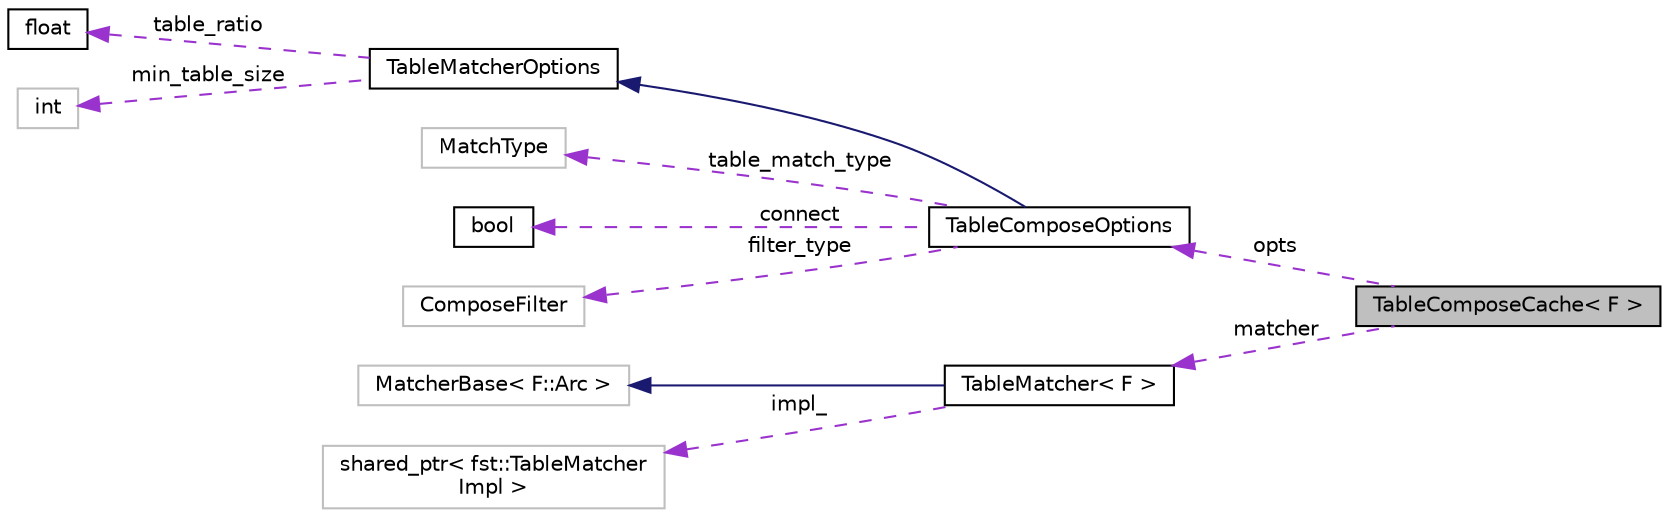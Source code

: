 digraph "TableComposeCache&lt; F &gt;"
{
  edge [fontname="Helvetica",fontsize="10",labelfontname="Helvetica",labelfontsize="10"];
  node [fontname="Helvetica",fontsize="10",shape=record];
  rankdir="LR";
  Node1 [label="TableComposeCache\< F \>",height=0.2,width=0.4,color="black", fillcolor="grey75", style="filled", fontcolor="black"];
  Node2 -> Node1 [dir="back",color="darkorchid3",fontsize="10",style="dashed",label=" opts" ,fontname="Helvetica"];
  Node2 [label="TableComposeOptions",height=0.2,width=0.4,color="black", fillcolor="white", style="filled",URL="$structfst_1_1TableComposeOptions.html"];
  Node3 -> Node2 [dir="back",color="midnightblue",fontsize="10",style="solid",fontname="Helvetica"];
  Node3 [label="TableMatcherOptions",height=0.2,width=0.4,color="black", fillcolor="white", style="filled",URL="$structfst_1_1TableMatcherOptions.html",tooltip="TableMatcher is a matcher specialized for the case where the output side of the left FST always has e..."];
  Node4 -> Node3 [dir="back",color="darkorchid3",fontsize="10",style="dashed",label=" table_ratio" ,fontname="Helvetica"];
  Node4 [label="float",height=0.2,width=0.4,color="black", fillcolor="white", style="filled",URL="$classfloat.html"];
  Node5 -> Node3 [dir="back",color="darkorchid3",fontsize="10",style="dashed",label=" min_table_size" ,fontname="Helvetica"];
  Node5 [label="int",height=0.2,width=0.4,color="grey75", fillcolor="white", style="filled"];
  Node6 -> Node2 [dir="back",color="darkorchid3",fontsize="10",style="dashed",label=" table_match_type" ,fontname="Helvetica"];
  Node6 [label="MatchType",height=0.2,width=0.4,color="grey75", fillcolor="white", style="filled"];
  Node7 -> Node2 [dir="back",color="darkorchid3",fontsize="10",style="dashed",label=" connect" ,fontname="Helvetica"];
  Node7 [label="bool",height=0.2,width=0.4,color="black", fillcolor="white", style="filled",URL="$classbool.html"];
  Node8 -> Node2 [dir="back",color="darkorchid3",fontsize="10",style="dashed",label=" filter_type" ,fontname="Helvetica"];
  Node8 [label="ComposeFilter",height=0.2,width=0.4,color="grey75", fillcolor="white", style="filled"];
  Node9 -> Node1 [dir="back",color="darkorchid3",fontsize="10",style="dashed",label=" matcher" ,fontname="Helvetica"];
  Node9 [label="TableMatcher\< F \>",height=0.2,width=0.4,color="black", fillcolor="white", style="filled",URL="$classfst_1_1TableMatcher.html"];
  Node10 -> Node9 [dir="back",color="midnightblue",fontsize="10",style="solid",fontname="Helvetica"];
  Node10 [label="MatcherBase\< F::Arc \>",height=0.2,width=0.4,color="grey75", fillcolor="white", style="filled"];
  Node11 -> Node9 [dir="back",color="darkorchid3",fontsize="10",style="dashed",label=" impl_" ,fontname="Helvetica"];
  Node11 [label="shared_ptr\< fst::TableMatcher\lImpl \>",height=0.2,width=0.4,color="grey75", fillcolor="white", style="filled"];
}
